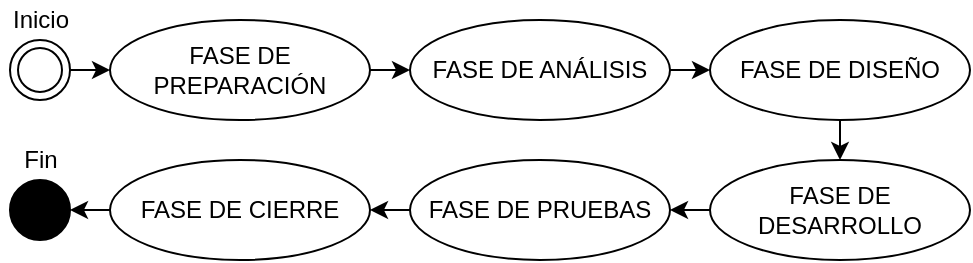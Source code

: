 <mxfile version="12.6.5" type="device"><diagram id="v5wj3gOkz2Bk7h_krkkU" name="Page-1"><mxGraphModel dx="2747" dy="1347" grid="1" gridSize="10" guides="1" tooltips="1" connect="1" arrows="1" fold="1" page="1" pageScale="1" pageWidth="827" pageHeight="1169" math="0" shadow="0"><root><mxCell id="0"/><mxCell id="1" parent="0"/><mxCell id="UaW5s8F-IRoBQq025l-O-1" value="FASE DE PREPARACIÓN" style="ellipse;whiteSpace=wrap;html=1;" parent="1" vertex="1"><mxGeometry x="180" y="140" width="130" height="50" as="geometry"/></mxCell><mxCell id="UaW5s8F-IRoBQq025l-O-2" value="FASE DE ANÁLISIS" style="ellipse;whiteSpace=wrap;html=1;" parent="1" vertex="1"><mxGeometry x="330" y="140" width="130" height="50" as="geometry"/></mxCell><mxCell id="UaW5s8F-IRoBQq025l-O-3" value="FASE DE DISEÑO" style="ellipse;whiteSpace=wrap;html=1;" parent="1" vertex="1"><mxGeometry x="480" y="140" width="130" height="50" as="geometry"/></mxCell><mxCell id="UaW5s8F-IRoBQq025l-O-6" value="FASE DE DESARROLLO" style="ellipse;whiteSpace=wrap;html=1;" parent="1" vertex="1"><mxGeometry x="480" y="210" width="130" height="50" as="geometry"/></mxCell><mxCell id="UaW5s8F-IRoBQq025l-O-7" value="FASE DE PRUEBAS" style="ellipse;whiteSpace=wrap;html=1;" parent="1" vertex="1"><mxGeometry x="330" y="210" width="130" height="50" as="geometry"/></mxCell><mxCell id="UaW5s8F-IRoBQq025l-O-8" value="FASE DE CIERRE" style="ellipse;whiteSpace=wrap;html=1;" parent="1" vertex="1"><mxGeometry x="180" y="210" width="130" height="50" as="geometry"/></mxCell><mxCell id="UaW5s8F-IRoBQq025l-O-9" value="" style="ellipse;shape=doubleEllipse;whiteSpace=wrap;html=1;aspect=fixed;" parent="1" vertex="1"><mxGeometry x="130" y="150" width="30" height="30" as="geometry"/></mxCell><mxCell id="UaW5s8F-IRoBQq025l-O-10" value="" style="endArrow=classic;html=1;entryX=0;entryY=0.5;entryDx=0;entryDy=0;exitX=1;exitY=0.5;exitDx=0;exitDy=0;" parent="1" source="UaW5s8F-IRoBQq025l-O-9" target="UaW5s8F-IRoBQq025l-O-1" edge="1"><mxGeometry width="50" height="50" relative="1" as="geometry"><mxPoint x="130" y="480" as="sourcePoint"/><mxPoint x="180" y="430" as="targetPoint"/></mxGeometry></mxCell><mxCell id="UaW5s8F-IRoBQq025l-O-11" value="Inicio" style="text;html=1;align=center;verticalAlign=middle;resizable=0;points=[];autosize=1;" parent="1" vertex="1"><mxGeometry x="125" y="130" width="40" height="20" as="geometry"/></mxCell><mxCell id="UaW5s8F-IRoBQq025l-O-12" value="" style="ellipse;shape=doubleEllipse;whiteSpace=wrap;html=1;aspect=fixed;fillColor=#000000;" parent="1" vertex="1"><mxGeometry x="130" y="220" width="30" height="30" as="geometry"/></mxCell><mxCell id="UaW5s8F-IRoBQq025l-O-13" value="Fin" style="text;html=1;align=center;verticalAlign=middle;resizable=0;points=[];autosize=1;" parent="1" vertex="1"><mxGeometry x="130" y="200" width="30" height="20" as="geometry"/></mxCell><mxCell id="UaW5s8F-IRoBQq025l-O-14" value="" style="endArrow=classic;html=1;entryX=0;entryY=0.5;entryDx=0;entryDy=0;exitX=1;exitY=0.5;exitDx=0;exitDy=0;" parent="1" source="UaW5s8F-IRoBQq025l-O-1" target="UaW5s8F-IRoBQq025l-O-2" edge="1"><mxGeometry width="50" height="50" relative="1" as="geometry"><mxPoint x="170" y="175" as="sourcePoint"/><mxPoint x="190" y="175" as="targetPoint"/></mxGeometry></mxCell><mxCell id="UaW5s8F-IRoBQq025l-O-15" value="" style="endArrow=classic;html=1;entryX=0;entryY=0.5;entryDx=0;entryDy=0;exitX=1;exitY=0.5;exitDx=0;exitDy=0;" parent="1" source="UaW5s8F-IRoBQq025l-O-2" target="UaW5s8F-IRoBQq025l-O-3" edge="1"><mxGeometry width="50" height="50" relative="1" as="geometry"><mxPoint x="320" y="175" as="sourcePoint"/><mxPoint x="340" y="175" as="targetPoint"/></mxGeometry></mxCell><mxCell id="UaW5s8F-IRoBQq025l-O-16" value="" style="endArrow=classic;html=1;entryX=0.5;entryY=0;entryDx=0;entryDy=0;exitX=0.5;exitY=1;exitDx=0;exitDy=0;" parent="1" source="UaW5s8F-IRoBQq025l-O-3" target="UaW5s8F-IRoBQq025l-O-6" edge="1"><mxGeometry width="50" height="50" relative="1" as="geometry"><mxPoint x="470" y="175" as="sourcePoint"/><mxPoint x="490" y="175" as="targetPoint"/></mxGeometry></mxCell><mxCell id="UaW5s8F-IRoBQq025l-O-17" value="" style="endArrow=classic;html=1;entryX=1;entryY=0.5;entryDx=0;entryDy=0;exitX=0;exitY=0.5;exitDx=0;exitDy=0;" parent="1" source="UaW5s8F-IRoBQq025l-O-6" target="UaW5s8F-IRoBQq025l-O-7" edge="1"><mxGeometry width="50" height="50" relative="1" as="geometry"><mxPoint x="555" y="200" as="sourcePoint"/><mxPoint x="555" y="220" as="targetPoint"/></mxGeometry></mxCell><mxCell id="UaW5s8F-IRoBQq025l-O-18" value="" style="endArrow=classic;html=1;entryX=1;entryY=0.5;entryDx=0;entryDy=0;exitX=0;exitY=0.5;exitDx=0;exitDy=0;" parent="1" source="UaW5s8F-IRoBQq025l-O-7" target="UaW5s8F-IRoBQq025l-O-8" edge="1"><mxGeometry width="50" height="50" relative="1" as="geometry"><mxPoint x="490" y="245" as="sourcePoint"/><mxPoint x="460" y="245" as="targetPoint"/></mxGeometry></mxCell><mxCell id="UaW5s8F-IRoBQq025l-O-19" value="" style="endArrow=classic;html=1;entryX=1;entryY=0.5;entryDx=0;entryDy=0;exitX=0;exitY=0.5;exitDx=0;exitDy=0;" parent="1" source="UaW5s8F-IRoBQq025l-O-8" target="UaW5s8F-IRoBQq025l-O-12" edge="1"><mxGeometry width="50" height="50" relative="1" as="geometry"><mxPoint x="500" y="255" as="sourcePoint"/><mxPoint x="470" y="255" as="targetPoint"/></mxGeometry></mxCell></root></mxGraphModel></diagram></mxfile>